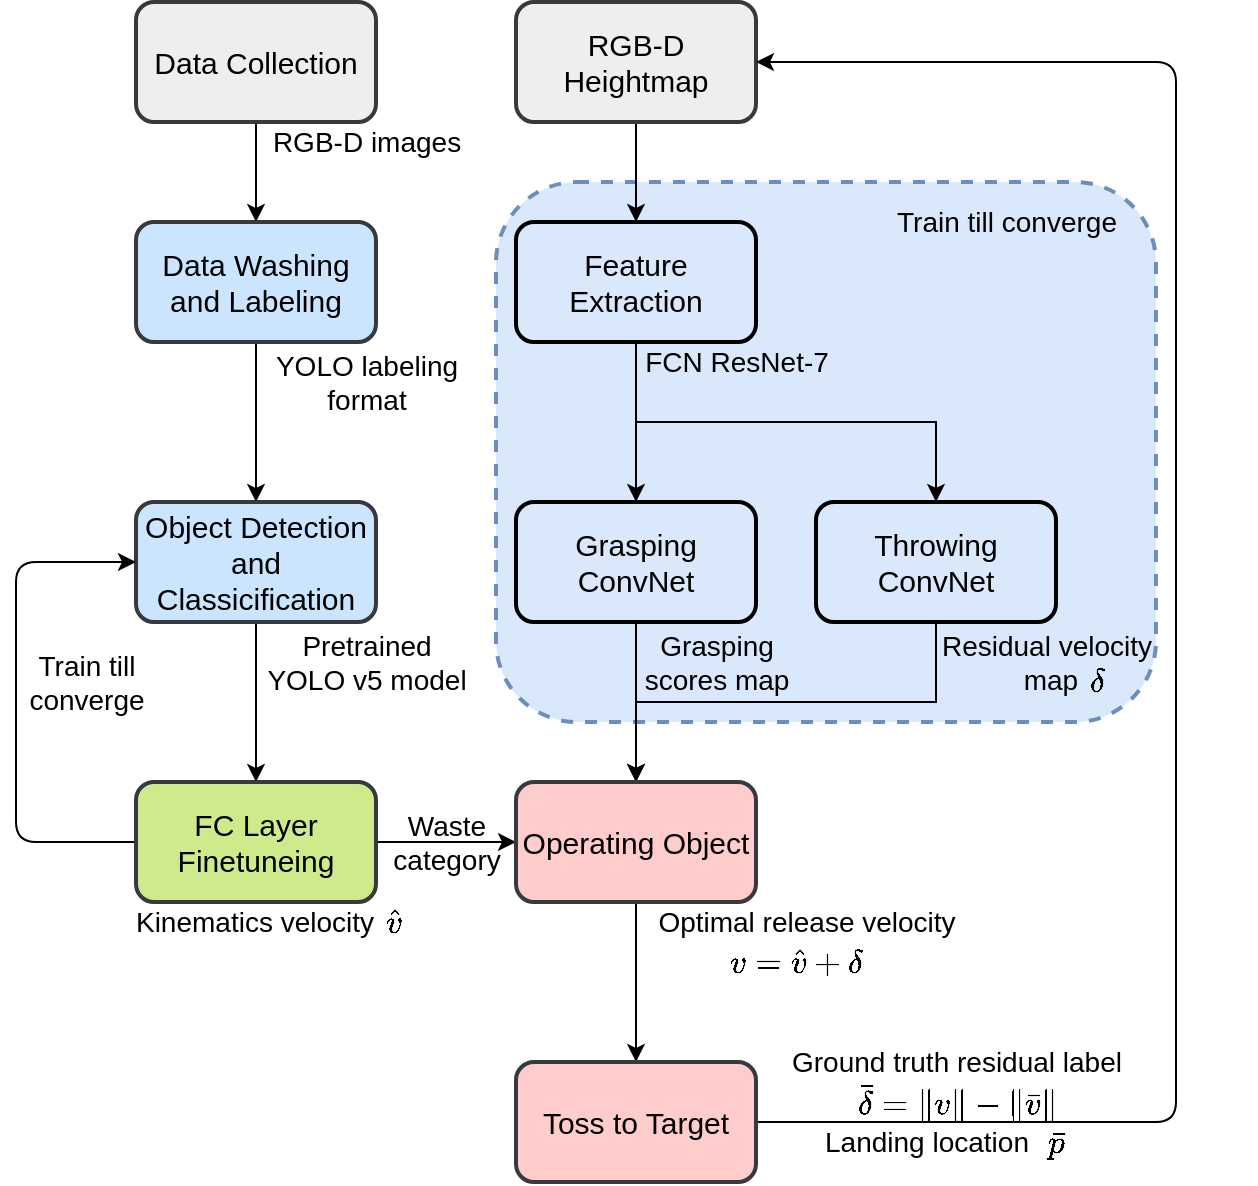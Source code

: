 <mxfile>
    <diagram id="s9ewCfakGo9g7QXZol3i" name="第 1 页">
        <mxGraphModel dx="1145" dy="658" grid="1" gridSize="10" guides="1" tooltips="1" connect="1" arrows="1" fold="1" page="1" pageScale="1" pageWidth="827" pageHeight="1169" math="1" shadow="0">
            <root>
                <mxCell id="0"/>
                <mxCell id="1" parent="0"/>
                <mxCell id="45" value="" style="rounded=1;whiteSpace=wrap;html=1;fontSize=14;strokeColor=#6c8ebf;fillColor=#dae8fc;dashed=1;strokeWidth=2;" vertex="1" parent="1">
                    <mxGeometry x="600" y="430" width="330" height="270" as="geometry"/>
                </mxCell>
                <mxCell id="4" value="" style="edgeStyle=orthogonalEdgeStyle;rounded=0;orthogonalLoop=1;jettySize=auto;html=1;" parent="1" source="2" target="3" edge="1">
                    <mxGeometry relative="1" as="geometry"/>
                </mxCell>
                <mxCell id="2" value="Data Collection" style="rounded=1;whiteSpace=wrap;html=1;fontSize=15;strokeWidth=2;fillColor=#eeeeee;strokeColor=#36393d;" parent="1" vertex="1">
                    <mxGeometry x="420" y="340" width="120" height="60" as="geometry"/>
                </mxCell>
                <mxCell id="6" value="" style="edgeStyle=orthogonalEdgeStyle;rounded=0;orthogonalLoop=1;jettySize=auto;html=1;" parent="1" source="3" target="5" edge="1">
                    <mxGeometry relative="1" as="geometry"/>
                </mxCell>
                <mxCell id="3" value="Data Washing and Labeling" style="whiteSpace=wrap;html=1;rounded=1;fontSize=15;strokeWidth=2;fillColor=#cce5ff;strokeColor=#36393d;" parent="1" vertex="1">
                    <mxGeometry x="420" y="450" width="120" height="60" as="geometry"/>
                </mxCell>
                <mxCell id="11" value="" style="edgeStyle=orthogonalEdgeStyle;rounded=0;orthogonalLoop=1;jettySize=auto;html=1;" parent="1" source="5" target="10" edge="1">
                    <mxGeometry relative="1" as="geometry"/>
                </mxCell>
                <mxCell id="5" value="Object Detection and Classicification" style="whiteSpace=wrap;html=1;rounded=1;fontSize=15;strokeWidth=2;fillColor=#cce5ff;strokeColor=#36393d;" parent="1" vertex="1">
                    <mxGeometry x="420" y="590" width="120" height="60" as="geometry"/>
                </mxCell>
                <mxCell id="8" value="YOLO labeling&lt;br&gt;format" style="text;html=1;align=center;verticalAlign=middle;resizable=0;points=[];autosize=1;fontSize=14;" parent="1" vertex="1">
                    <mxGeometry x="480" y="510" width="110" height="40" as="geometry"/>
                </mxCell>
                <mxCell id="9" value="RGB-D images" style="text;html=1;align=center;verticalAlign=middle;resizable=0;points=[];autosize=1;fontSize=14;" parent="1" vertex="1">
                    <mxGeometry x="480" y="400" width="110" height="20" as="geometry"/>
                </mxCell>
                <mxCell id="13" style="edgeStyle=orthogonalEdgeStyle;rounded=1;orthogonalLoop=1;jettySize=auto;html=1;exitX=0;exitY=0.5;exitDx=0;exitDy=0;entryX=0;entryY=0.5;entryDx=0;entryDy=0;shadow=0;sketch=0;" parent="1" source="10" target="5" edge="1">
                    <mxGeometry relative="1" as="geometry">
                        <Array as="points">
                            <mxPoint x="360" y="760"/>
                            <mxPoint x="360" y="620"/>
                        </Array>
                    </mxGeometry>
                </mxCell>
                <mxCell id="24" style="edgeStyle=orthogonalEdgeStyle;rounded=0;orthogonalLoop=1;jettySize=auto;html=1;exitX=1;exitY=0.5;exitDx=0;exitDy=0;" parent="1" source="10" target="22" edge="1">
                    <mxGeometry relative="1" as="geometry"/>
                </mxCell>
                <mxCell id="10" value="FC Layer Finetuneing" style="whiteSpace=wrap;html=1;rounded=1;fontSize=15;strokeWidth=2;fillColor=#cdeb8b;strokeColor=#36393d;" parent="1" vertex="1">
                    <mxGeometry x="420" y="730" width="120" height="60" as="geometry"/>
                </mxCell>
                <mxCell id="14" value="Pretrained &lt;br&gt;YOLO v5 model" style="text;html=1;align=center;verticalAlign=middle;resizable=0;points=[];autosize=1;fontSize=14;" parent="1" vertex="1">
                    <mxGeometry x="475" y="650" width="120" height="40" as="geometry"/>
                </mxCell>
                <mxCell id="17" value="" style="edgeStyle=orthogonalEdgeStyle;rounded=0;orthogonalLoop=1;jettySize=auto;html=1;" parent="1" source="15" target="16" edge="1">
                    <mxGeometry relative="1" as="geometry"/>
                </mxCell>
                <mxCell id="15" value="RGB-D Heightmap" style="rounded=1;whiteSpace=wrap;html=1;fontSize=15;strokeWidth=2;fillColor=#eeeeee;strokeColor=#36393d;" parent="1" vertex="1">
                    <mxGeometry x="610" y="340" width="120" height="60" as="geometry"/>
                </mxCell>
                <mxCell id="19" value="" style="edgeStyle=orthogonalEdgeStyle;rounded=0;orthogonalLoop=1;jettySize=auto;html=1;" parent="1" source="16" target="18" edge="1">
                    <mxGeometry relative="1" as="geometry"/>
                </mxCell>
                <mxCell id="21" style="edgeStyle=orthogonalEdgeStyle;rounded=0;orthogonalLoop=1;jettySize=auto;html=1;exitX=0.5;exitY=1;exitDx=0;exitDy=0;entryX=0.5;entryY=0;entryDx=0;entryDy=0;" parent="1" source="16" target="20" edge="1">
                    <mxGeometry relative="1" as="geometry"/>
                </mxCell>
                <mxCell id="16" value="Feature Extraction" style="whiteSpace=wrap;html=1;rounded=1;fontSize=15;fillColor=none;strokeWidth=2;" parent="1" vertex="1">
                    <mxGeometry x="610" y="450" width="120" height="60" as="geometry"/>
                </mxCell>
                <mxCell id="23" value="" style="edgeStyle=orthogonalEdgeStyle;rounded=0;orthogonalLoop=1;jettySize=auto;html=1;" parent="1" source="18" target="22" edge="1">
                    <mxGeometry relative="1" as="geometry"/>
                </mxCell>
                <mxCell id="18" value="Grasping ConvNet" style="whiteSpace=wrap;html=1;rounded=1;fontSize=15;strokeWidth=2;fillColor=none;" parent="1" vertex="1">
                    <mxGeometry x="610" y="590" width="120" height="60" as="geometry"/>
                </mxCell>
                <mxCell id="27" style="edgeStyle=orthogonalEdgeStyle;rounded=0;orthogonalLoop=1;jettySize=auto;html=1;exitX=0.5;exitY=1;exitDx=0;exitDy=0;entryX=0.5;entryY=0;entryDx=0;entryDy=0;" parent="1" source="20" target="22" edge="1">
                    <mxGeometry relative="1" as="geometry"/>
                </mxCell>
                <mxCell id="20" value="Throwing ConvNet" style="rounded=1;whiteSpace=wrap;html=1;fontSize=15;fillColor=none;strokeWidth=2;" parent="1" vertex="1">
                    <mxGeometry x="760" y="590" width="120" height="60" as="geometry"/>
                </mxCell>
                <mxCell id="31" value="" style="edgeStyle=orthogonalEdgeStyle;rounded=0;orthogonalLoop=1;jettySize=auto;html=1;" parent="1" source="22" target="30" edge="1">
                    <mxGeometry relative="1" as="geometry"/>
                </mxCell>
                <mxCell id="22" value="Operating Object" style="whiteSpace=wrap;html=1;rounded=1;fontSize=15;strokeWidth=2;fillColor=#ffcccc;strokeColor=#36393d;" parent="1" vertex="1">
                    <mxGeometry x="610" y="730" width="120" height="60" as="geometry"/>
                </mxCell>
                <mxCell id="25" value="Waste&lt;br&gt;category" style="text;html=1;align=center;verticalAlign=middle;resizable=0;points=[];autosize=1;fontSize=14;" parent="1" vertex="1">
                    <mxGeometry x="540" y="740" width="70" height="40" as="geometry"/>
                </mxCell>
                <mxCell id="26" value="Train till&lt;br&gt;converge" style="text;html=1;align=center;verticalAlign=middle;resizable=0;points=[];autosize=1;fontSize=14;" parent="1" vertex="1">
                    <mxGeometry x="360" y="660" width="70" height="40" as="geometry"/>
                </mxCell>
                <mxCell id="28" value="Grasping&lt;br style=&quot;font-size: 14px&quot;&gt;scores map" style="text;html=1;align=center;verticalAlign=middle;resizable=0;points=[];autosize=1;fontSize=14;" parent="1" vertex="1">
                    <mxGeometry x="665" y="650" width="90" height="40" as="geometry"/>
                </mxCell>
                <mxCell id="29" value="Residual velocity&lt;br&gt;&amp;nbsp;map" style="text;html=1;align=center;verticalAlign=middle;resizable=0;points=[];autosize=1;fontSize=14;" parent="1" vertex="1">
                    <mxGeometry x="815" y="650" width="120" height="40" as="geometry"/>
                </mxCell>
                <mxCell id="32" style="edgeStyle=orthogonalEdgeStyle;rounded=1;orthogonalLoop=1;jettySize=auto;html=1;exitX=1;exitY=0.5;exitDx=0;exitDy=0;entryX=1;entryY=0.5;entryDx=0;entryDy=0;" parent="1" source="30" target="15" edge="1">
                    <mxGeometry relative="1" as="geometry">
                        <Array as="points">
                            <mxPoint x="940" y="900"/>
                            <mxPoint x="940" y="370"/>
                        </Array>
                    </mxGeometry>
                </mxCell>
                <mxCell id="30" value="Toss to Target" style="whiteSpace=wrap;html=1;rounded=1;fontSize=15;strokeWidth=2;fillColor=#ffcccc;strokeColor=#36393d;" parent="1" vertex="1">
                    <mxGeometry x="610" y="870" width="120" height="60" as="geometry"/>
                </mxCell>
                <mxCell id="33" value="Train till converge" style="text;html=1;align=center;verticalAlign=middle;resizable=0;points=[];autosize=1;fontSize=14;" parent="1" vertex="1">
                    <mxGeometry x="790" y="440" width="130" height="20" as="geometry"/>
                </mxCell>
                <mxCell id="34" value="FCN ResNet-7" style="text;html=1;align=center;verticalAlign=middle;resizable=0;points=[];autosize=1;fontSize=14;" parent="1" vertex="1">
                    <mxGeometry x="665" y="510" width="110" height="20" as="geometry"/>
                </mxCell>
                <mxCell id="35" value="Kinematics velocity" style="text;html=1;align=center;verticalAlign=middle;resizable=0;points=[];autosize=1;fontSize=14;" parent="1" vertex="1">
                    <mxGeometry x="414" y="790" width="130" height="20" as="geometry"/>
                </mxCell>
                <mxCell id="36" value="Optimal release velocity" style="text;html=1;align=center;verticalAlign=middle;resizable=0;points=[];autosize=1;fontSize=14;" parent="1" vertex="1">
                    <mxGeometry x="675" y="790" width="160" height="20" as="geometry"/>
                </mxCell>
                <mxCell id="37" value="$$\hat{v}$$" style="text;html=1;align=center;verticalAlign=middle;resizable=0;points=[];autosize=1;fontSize=14;" vertex="1" parent="1">
                    <mxGeometry x="504" y="790" width="90" height="20" as="geometry"/>
                </mxCell>
                <mxCell id="38" value="$$\delta$$" style="text;html=1;align=center;verticalAlign=middle;resizable=0;points=[];autosize=1;fontSize=14;" vertex="1" parent="1">
                    <mxGeometry x="860" y="670" width="80" height="20" as="geometry"/>
                </mxCell>
                <mxCell id="39" value="$$v=\hat{v}+\delta$$" style="text;html=1;align=center;verticalAlign=middle;resizable=0;points=[];autosize=1;fontSize=14;" vertex="1" parent="1">
                    <mxGeometry x="680" y="810" width="140" height="20" as="geometry"/>
                </mxCell>
                <mxCell id="40" value="Landing location" style="text;html=1;align=center;verticalAlign=middle;resizable=0;points=[];autosize=1;fontSize=14;" vertex="1" parent="1">
                    <mxGeometry x="755" y="900" width="120" height="20" as="geometry"/>
                </mxCell>
                <mxCell id="41" value="$$\bar{p}$$" style="text;html=1;align=center;verticalAlign=middle;resizable=0;points=[];autosize=1;fontSize=14;" vertex="1" parent="1">
                    <mxGeometry x="835" y="900" width="90" height="20" as="geometry"/>
                </mxCell>
                <mxCell id="42" value="Ground truth residual label" style="text;html=1;align=center;verticalAlign=middle;resizable=0;points=[];autosize=1;fontSize=14;" vertex="1" parent="1">
                    <mxGeometry x="740" y="860" width="180" height="20" as="geometry"/>
                </mxCell>
                <mxCell id="43" value="$$\bar{\delta}=\Vert v\Vert-\Vert \bar{v} \Vert$$" style="text;html=1;align=center;verticalAlign=middle;resizable=0;points=[];autosize=1;fontSize=14;" vertex="1" parent="1">
                    <mxGeometry x="680" y="880" width="300" height="20" as="geometry"/>
                </mxCell>
            </root>
        </mxGraphModel>
    </diagram>
</mxfile>